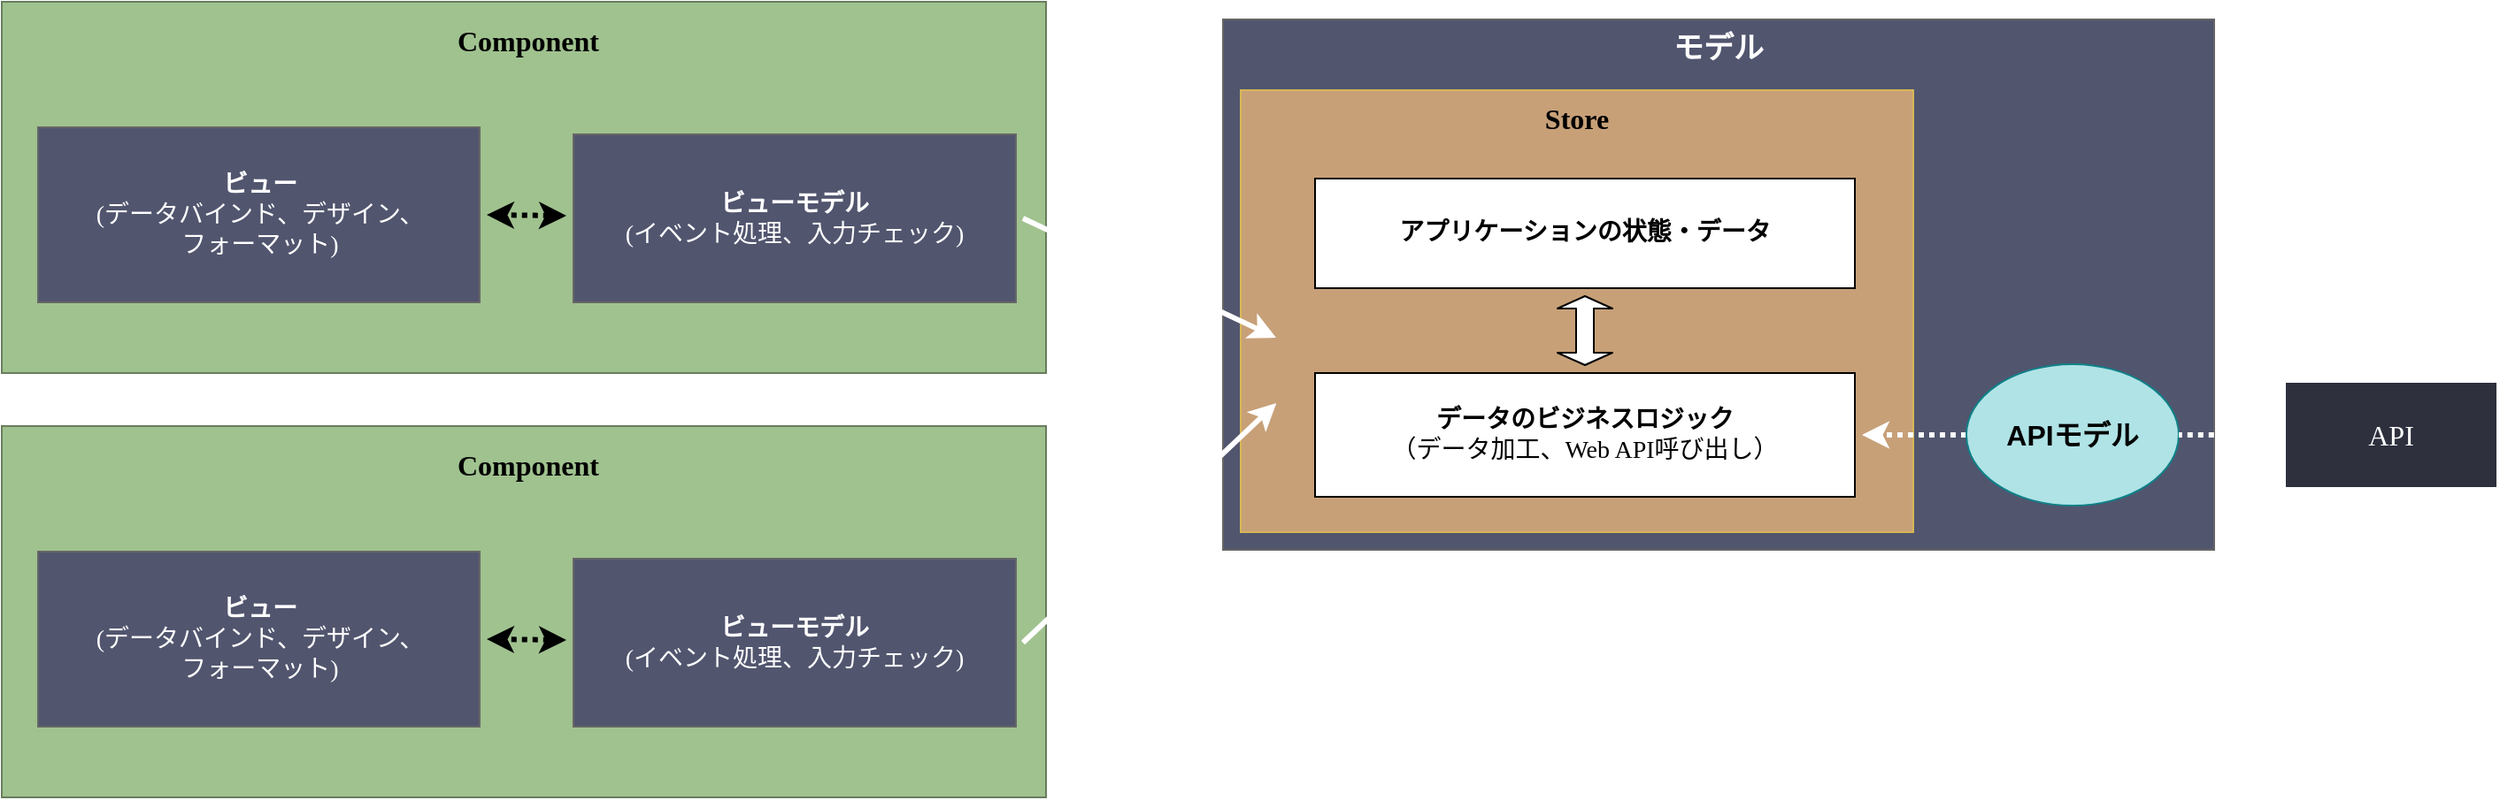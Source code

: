 <mxfile>
    <diagram id="g32roVNftYkZaOqn-Fnz" name="ページ1">
        <mxGraphModel dx="1180" dy="605" grid="1" gridSize="10" guides="1" tooltips="1" connect="1" arrows="1" fold="1" page="1" pageScale="1" pageWidth="827" pageHeight="1169" math="0" shadow="0">
            <root>
                <mxCell id="0"/>
                <mxCell id="1" parent="0"/>
                <mxCell id="85" value="モデル" style="rounded=0;whiteSpace=wrap;html=1;fillColor=#51556E;fontColor=#FFFFFF;strokeColor=#666666;fontStyle=1;verticalAlign=top;fontSize=17;" parent="1" vertex="1">
                    <mxGeometry x="780" y="130" width="560" height="300" as="geometry"/>
                </mxCell>
                <mxCell id="5" value="&lt;b&gt;Store&lt;/b&gt;" style="rounded=0;whiteSpace=wrap;html=1;fontSize=16;verticalAlign=top;fillColor=#C7A078;strokeColor=#d6b656;fontFamily=Noto Sans JP;fontSource=https%3A%2F%2Ffonts.googleapis.com%2Fcss%3Ffamily%3DNoto%2BSans%2BJP;" parent="1" vertex="1">
                    <mxGeometry x="790" y="170" width="380" height="250" as="geometry"/>
                </mxCell>
                <mxCell id="11" value="" style="endArrow=classic;html=1;fontSize=14;fontFamily=Noto Sans JP;fontSource=https%3A%2F%2Ffonts.googleapis.com%2Fcss%3Ffamily%3DNoto%2BSans%2BJP;exitX=0;exitY=0.5;exitDx=0;exitDy=0;startArrow=none;startFill=1;dashed=1;strokeWidth=3;dashPattern=1 1;strokeColor=#FFFFFF;" parent="1" source="86" target="57" edge="1">
                    <mxGeometry width="50" height="50" relative="1" as="geometry">
                        <mxPoint x="1229" y="213" as="sourcePoint"/>
                        <mxPoint x="1160" y="320" as="targetPoint"/>
                    </mxGeometry>
                </mxCell>
                <mxCell id="12" value="API" style="rounded=0;whiteSpace=wrap;html=1;fontSize=16;fillColor=#2E303E;strokeColor=#FFFFFF;fontFamily=Noto Sans JP;fontSource=https%3A%2F%2Ffonts.googleapis.com%2Fcss%3Ffamily%3DNoto%2BSans%2BJP;fontColor=#FFFFFF;" parent="1" vertex="1">
                    <mxGeometry x="1380" y="335" width="120" height="60" as="geometry"/>
                </mxCell>
                <mxCell id="19" value="&lt;span&gt;アプリケーションの状態・データ&lt;/span&gt;&lt;span&gt;&lt;br&gt;&lt;/span&gt;" style="rounded=0;whiteSpace=wrap;html=1;fontSize=14;fontFamily=Noto Sans JP;fontSource=https%3A%2F%2Ffonts.googleapis.com%2Fcss%3Ffamily%3DNoto%2BSans%2BJP;perimeterSpacing=4;fontStyle=1;align=center;" parent="1" vertex="1">
                    <mxGeometry x="832" y="220" width="305" height="62" as="geometry"/>
                </mxCell>
                <mxCell id="57" value="&lt;span&gt;データのビジネスロジック&lt;/span&gt;&lt;br&gt;&lt;span style=&quot;font-weight: normal&quot;&gt;&lt;div&gt;&lt;span&gt;（データ加工、Web API呼び出し）&lt;/span&gt;&lt;/div&gt;&lt;/span&gt;" style="rounded=0;whiteSpace=wrap;html=1;fontSize=14;fontFamily=Noto Sans JP;fontSource=https%3A%2F%2Ffonts.googleapis.com%2Fcss%3Ffamily%3DNoto%2BSans%2BJP;perimeterSpacing=4;fontStyle=1;align=center;" parent="1" vertex="1">
                    <mxGeometry x="832" y="330" width="305" height="70" as="geometry"/>
                </mxCell>
                <mxCell id="64" value="Component" style="rounded=0;whiteSpace=wrap;html=1;align=center;spacingLeft=5;fillColor=#A0C28F;fontColor=#000000;strokeColor=#677D5C;verticalAlign=top;fontSize=16;fontFamily=Noto Sans JP;fontSource=https%3A%2F%2Ffonts.googleapis.com%2Fcss%3Ffamily%3DNoto%2BSans%2BJP;fontStyle=1;spacingTop=6;" parent="1" vertex="1">
                    <mxGeometry x="90" y="120" width="590" height="210" as="geometry"/>
                </mxCell>
                <mxCell id="65" value="&lt;b&gt;ビュー&lt;/b&gt;&lt;br style=&quot;font-size: 14px&quot;&gt;(データバインド、デザイン、&lt;br&gt;フォーマット)" style="rounded=0;whiteSpace=wrap;html=1;fontSize=14;fontFamily=Noto Sans JP;fontSource=https%3A%2F%2Ffonts.googleapis.com%2Fcss%3Ffamily%3DNoto%2BSans%2BJP;perimeterSpacing=4;fillColor=#51556E;strokeColor=#666666;fontColor=#FFFFFF;" parent="1" vertex="1">
                    <mxGeometry x="110.5" y="191" width="249.5" height="99" as="geometry"/>
                </mxCell>
                <mxCell id="66" value="&lt;b&gt;ビューモデル&lt;/b&gt;&lt;br style=&quot;font-size: 14px&quot;&gt;(イベント処理、入力チェック)" style="rounded=0;whiteSpace=wrap;html=1;fontSize=14;fontFamily=Noto Sans JP;fontSource=https%3A%2F%2Ffonts.googleapis.com%2Fcss%3Ffamily%3DNoto%2BSans%2BJP;perimeterSpacing=4;fillColor=#51556E;fontColor=#FFFFFF;strokeColor=#666666;" parent="1" vertex="1">
                    <mxGeometry x="413" y="195" width="250" height="95" as="geometry"/>
                </mxCell>
                <mxCell id="58" value="" style="endArrow=classic;html=1;fontSize=14;fontFamily=Noto Sans JP;fontSource=https%3A%2F%2Ffonts.googleapis.com%2Fcss%3Ffamily%3DNoto%2BSans%2BJP;exitX=1;exitY=0.5;exitDx=0;exitDy=0;strokeColor=#FFFFFF;strokeWidth=3;" parent="1" source="66" edge="1">
                    <mxGeometry width="50" height="50" relative="1" as="geometry">
                        <mxPoint x="640" y="262" as="sourcePoint"/>
                        <mxPoint x="810" y="310" as="targetPoint"/>
                    </mxGeometry>
                </mxCell>
                <mxCell id="79" value="" style="shape=flexArrow;endArrow=classic;startArrow=classic;html=1;startSize=2;endSize=2;strokeWidth=1;exitX=0.5;exitY=0;exitDx=0;exitDy=0;entryX=0.5;entryY=1;entryDx=0;entryDy=0;fillColor=default;" parent="1" source="57" target="19" edge="1">
                    <mxGeometry width="100" height="100" relative="1" as="geometry">
                        <mxPoint x="900" y="310" as="sourcePoint"/>
                        <mxPoint x="1000" y="210" as="targetPoint"/>
                    </mxGeometry>
                </mxCell>
                <mxCell id="80" value="" style="endArrow=classic;html=1;fontSize=14;fontFamily=Noto Sans JP;fontSource=https%3A%2F%2Ffonts.googleapis.com%2Fcss%3Ffamily%3DNoto%2BSans%2BJP;startArrow=classic;startFill=1;dashed=1;strokeWidth=3;dashPattern=1 1;entryX=1;entryY=0.5;entryDx=0;entryDy=0;" parent="1" source="66" target="65" edge="1">
                    <mxGeometry width="50" height="50" relative="1" as="geometry">
                        <mxPoint x="390" y="223" as="sourcePoint"/>
                        <mxPoint x="1151" y="375" as="targetPoint"/>
                    </mxGeometry>
                </mxCell>
                <mxCell id="81" value="Component" style="rounded=0;whiteSpace=wrap;html=1;align=center;spacingLeft=5;fillColor=#A0C28F;fontColor=#000000;strokeColor=#677D5C;verticalAlign=top;fontSize=16;fontFamily=Noto Sans JP;fontSource=https%3A%2F%2Ffonts.googleapis.com%2Fcss%3Ffamily%3DNoto%2BSans%2BJP;fontStyle=1;spacingTop=6;" parent="1" vertex="1">
                    <mxGeometry x="90" y="360" width="590" height="210" as="geometry"/>
                </mxCell>
                <mxCell id="82" value="&lt;b&gt;ビュー&lt;/b&gt;&lt;br style=&quot;font-size: 14px&quot;&gt;(データバインド、デザイン、&lt;br style=&quot;font-size: 14px&quot;&gt;フォーマット)" style="rounded=0;whiteSpace=wrap;html=1;fontSize=14;fontFamily=Noto Sans JP;fontSource=https%3A%2F%2Ffonts.googleapis.com%2Fcss%3Ffamily%3DNoto%2BSans%2BJP;perimeterSpacing=4;fillColor=#51556E;fontColor=#FFFFFF;strokeColor=#666666;" parent="1" vertex="1">
                    <mxGeometry x="110.5" y="431" width="249.5" height="99" as="geometry"/>
                </mxCell>
                <mxCell id="83" value="&lt;b&gt;ビューモデル&lt;/b&gt;&lt;br style=&quot;font-size: 14px&quot;&gt;(イベント処理、入力チェック)" style="rounded=0;whiteSpace=wrap;html=1;fontSize=14;fontFamily=Noto Sans JP;fontSource=https%3A%2F%2Ffonts.googleapis.com%2Fcss%3Ffamily%3DNoto%2BSans%2BJP;perimeterSpacing=4;fillColor=#51556E;fontColor=#FFFFFF;strokeColor=#666666;" parent="1" vertex="1">
                    <mxGeometry x="413" y="435" width="250" height="95" as="geometry"/>
                </mxCell>
                <mxCell id="84" value="" style="endArrow=classic;html=1;fontSize=14;fontFamily=Noto Sans JP;fontSource=https%3A%2F%2Ffonts.googleapis.com%2Fcss%3Ffamily%3DNoto%2BSans%2BJP;startArrow=classic;startFill=1;dashed=1;strokeWidth=3;dashPattern=1 1;entryX=1;entryY=0.5;entryDx=0;entryDy=0;" parent="1" source="83" target="82" edge="1">
                    <mxGeometry width="50" height="50" relative="1" as="geometry">
                        <mxPoint x="390" y="463" as="sourcePoint"/>
                        <mxPoint x="1151" y="615" as="targetPoint"/>
                    </mxGeometry>
                </mxCell>
                <mxCell id="70" value="" style="endArrow=classic;html=1;fontSize=14;fontFamily=Noto Sans JP;fontSource=https%3A%2F%2Ffonts.googleapis.com%2Fcss%3Ffamily%3DNoto%2BSans%2BJP;entryX=0.053;entryY=0.708;entryDx=0;entryDy=0;exitX=1;exitY=0.5;exitDx=0;exitDy=0;entryPerimeter=0;strokeColor=#FFFFFF;strokeWidth=3;" parent="1" source="83" target="5" edge="1">
                    <mxGeometry width="50" height="50" relative="1" as="geometry">
                        <mxPoint x="634.5" y="513" as="sourcePoint"/>
                        <mxPoint x="795.06" y="313.92" as="targetPoint"/>
                    </mxGeometry>
                </mxCell>
                <mxCell id="86" value="APIモデル" style="ellipse;whiteSpace=wrap;html=1;rounded=1;fontSize=16;fontStyle=1;fillColor=#b0e3e6;strokeColor=#0e8088;" parent="1" vertex="1">
                    <mxGeometry x="1200" y="325" width="120" height="80" as="geometry"/>
                </mxCell>
                <mxCell id="87" value="" style="endArrow=none;html=1;fontSize=14;fontFamily=Noto Sans JP;fontSource=https%3A%2F%2Ffonts.googleapis.com%2Fcss%3Ffamily%3DNoto%2BSans%2BJP;exitX=0;exitY=0.5;exitDx=0;exitDy=0;startArrow=classic;startFill=1;dashed=1;strokeWidth=3;dashPattern=1 1;strokeColor=#FFFFFF;" parent="1" source="12" target="86" edge="1">
                    <mxGeometry width="50" height="50" relative="1" as="geometry">
                        <mxPoint x="1380" y="365" as="sourcePoint"/>
                        <mxPoint x="1141.0" y="365" as="targetPoint"/>
                    </mxGeometry>
                </mxCell>
            </root>
        </mxGraphModel>
    </diagram>
</mxfile>